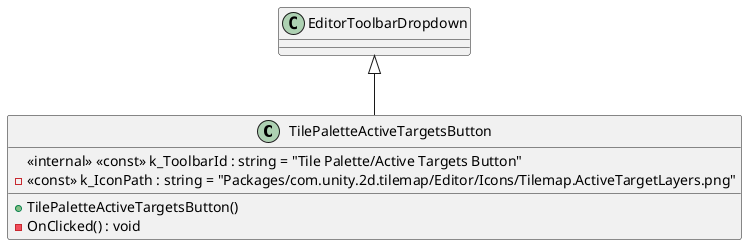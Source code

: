 @startuml
class TilePaletteActiveTargetsButton {
    <<internal>> <<const>> k_ToolbarId : string = "Tile Palette/Active Targets Button"
    - <<const>> k_IconPath : string = "Packages/com.unity.2d.tilemap/Editor/Icons/Tilemap.ActiveTargetLayers.png"
    + TilePaletteActiveTargetsButton()
    - OnClicked() : void
}
EditorToolbarDropdown <|-- TilePaletteActiveTargetsButton
@enduml
